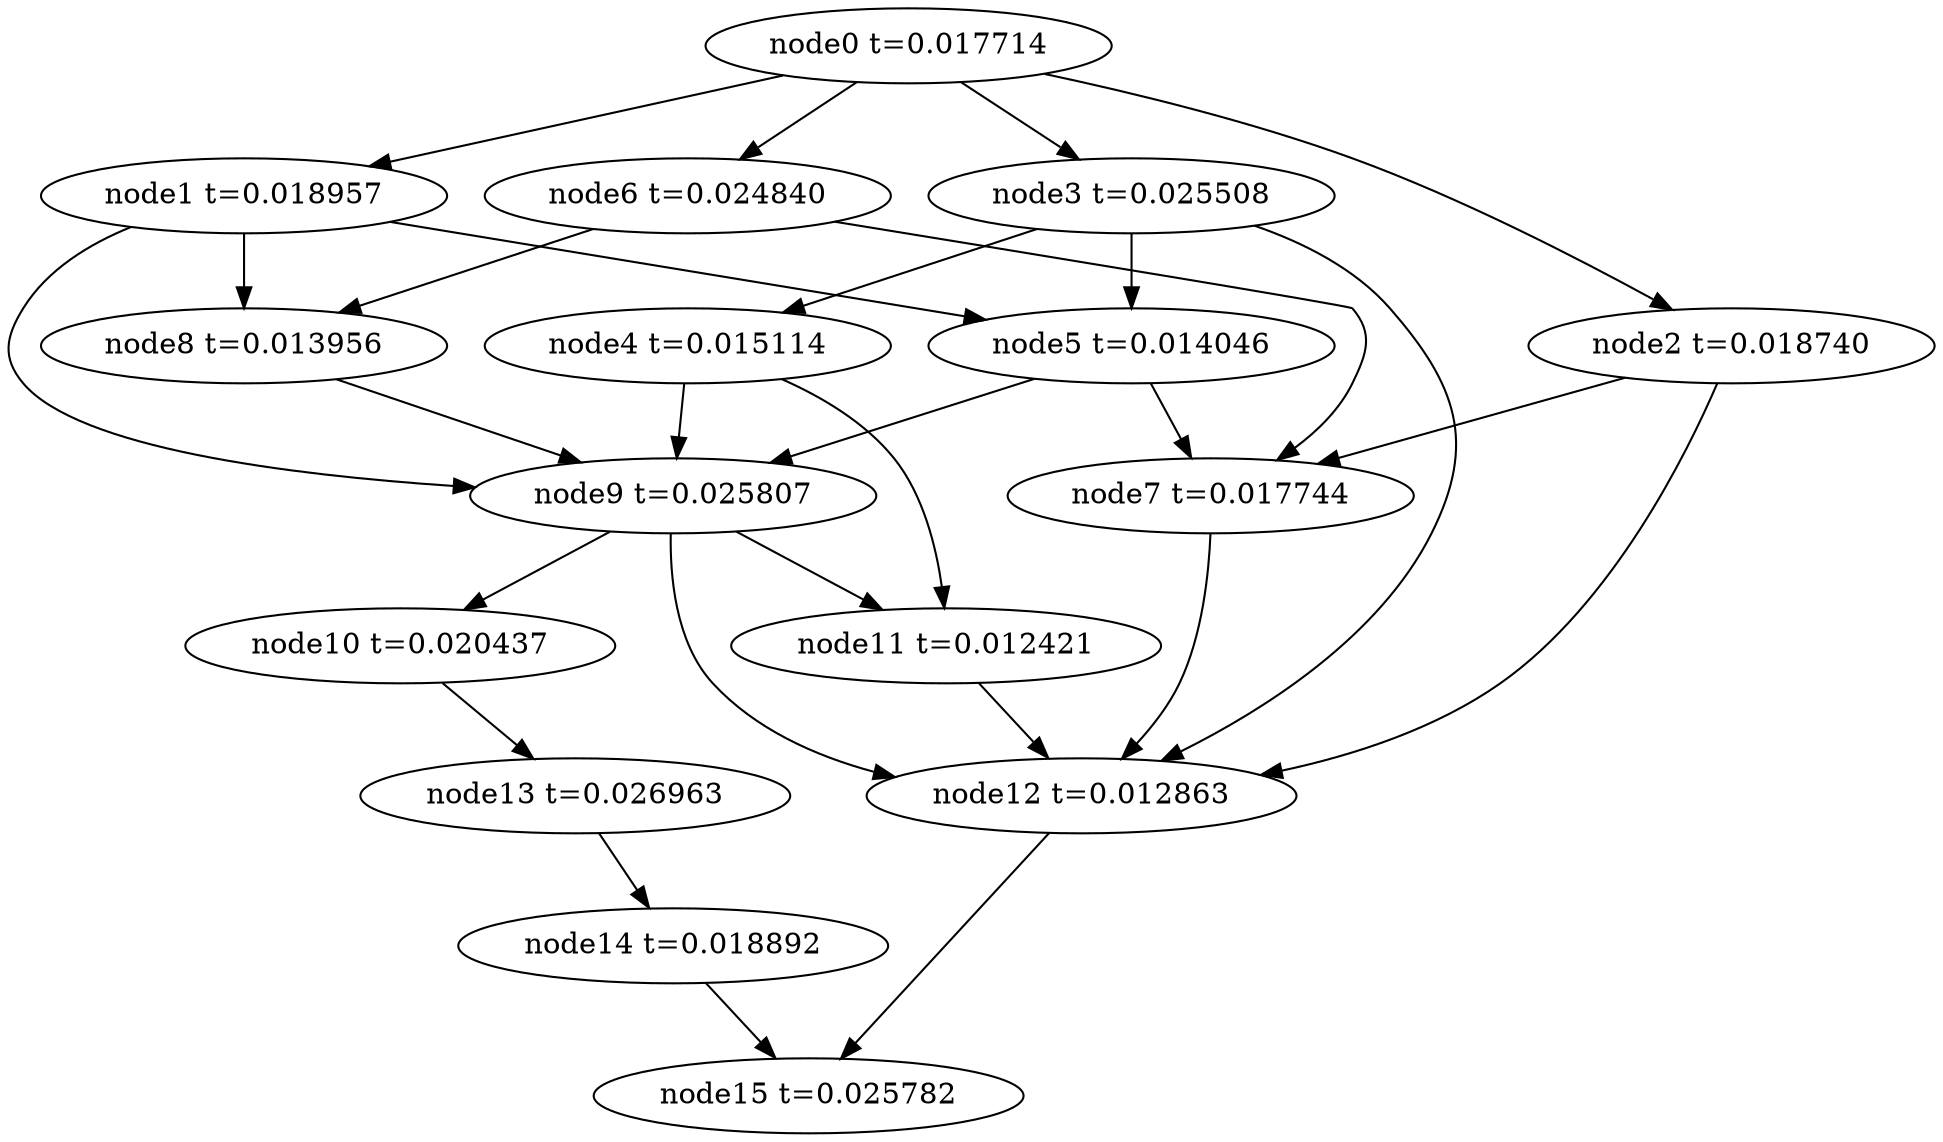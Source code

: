 digraph g{
	node15[label="node15 t=0.025782"]
	node14 -> node15
	node14[label="node14 t=0.018892"];
	node13 -> node14
	node13[label="node13 t=0.026963"];
	node12 -> node15
	node12[label="node12 t=0.012863"];
	node11 -> node12
	node11[label="node11 t=0.012421"];
	node10 -> node13
	node10[label="node10 t=0.020437"];
	node9 -> node12
	node9 -> node11
	node9 -> node10
	node9[label="node9 t=0.025807"];
	node8 -> node9
	node8[label="node8 t=0.013956"];
	node7 -> node12
	node7[label="node7 t=0.017744"];
	node6 -> node8
	node6 -> node7
	node6[label="node6 t=0.024840"];
	node5 -> node9
	node5 -> node7
	node5[label="node5 t=0.014046"];
	node4 -> node11
	node4 -> node9
	node4[label="node4 t=0.015114"];
	node3 -> node12
	node3 -> node5
	node3 -> node4
	node3[label="node3 t=0.025508"];
	node2 -> node12
	node2 -> node7
	node2[label="node2 t=0.018740"];
	node1 -> node9
	node1 -> node8
	node1 -> node5
	node1[label="node1 t=0.018957"];
	node0 -> node6
	node0 -> node3
	node0 -> node2
	node0 -> node1
	node0[label="node0 t=0.017714"];
}
